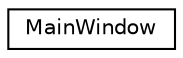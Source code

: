 digraph "Graphical Class Hierarchy"
{
  edge [fontname="Helvetica",fontsize="10",labelfontname="Helvetica",labelfontsize="10"];
  node [fontname="Helvetica",fontsize="10",shape=record];
  rankdir="LR";
  Node0 [label="MainWindow",height=0.2,width=0.4,color="black", fillcolor="white", style="filled",URL="$classMainWindow.html",tooltip="provides GUI to all the functionalities of the library "];
}
